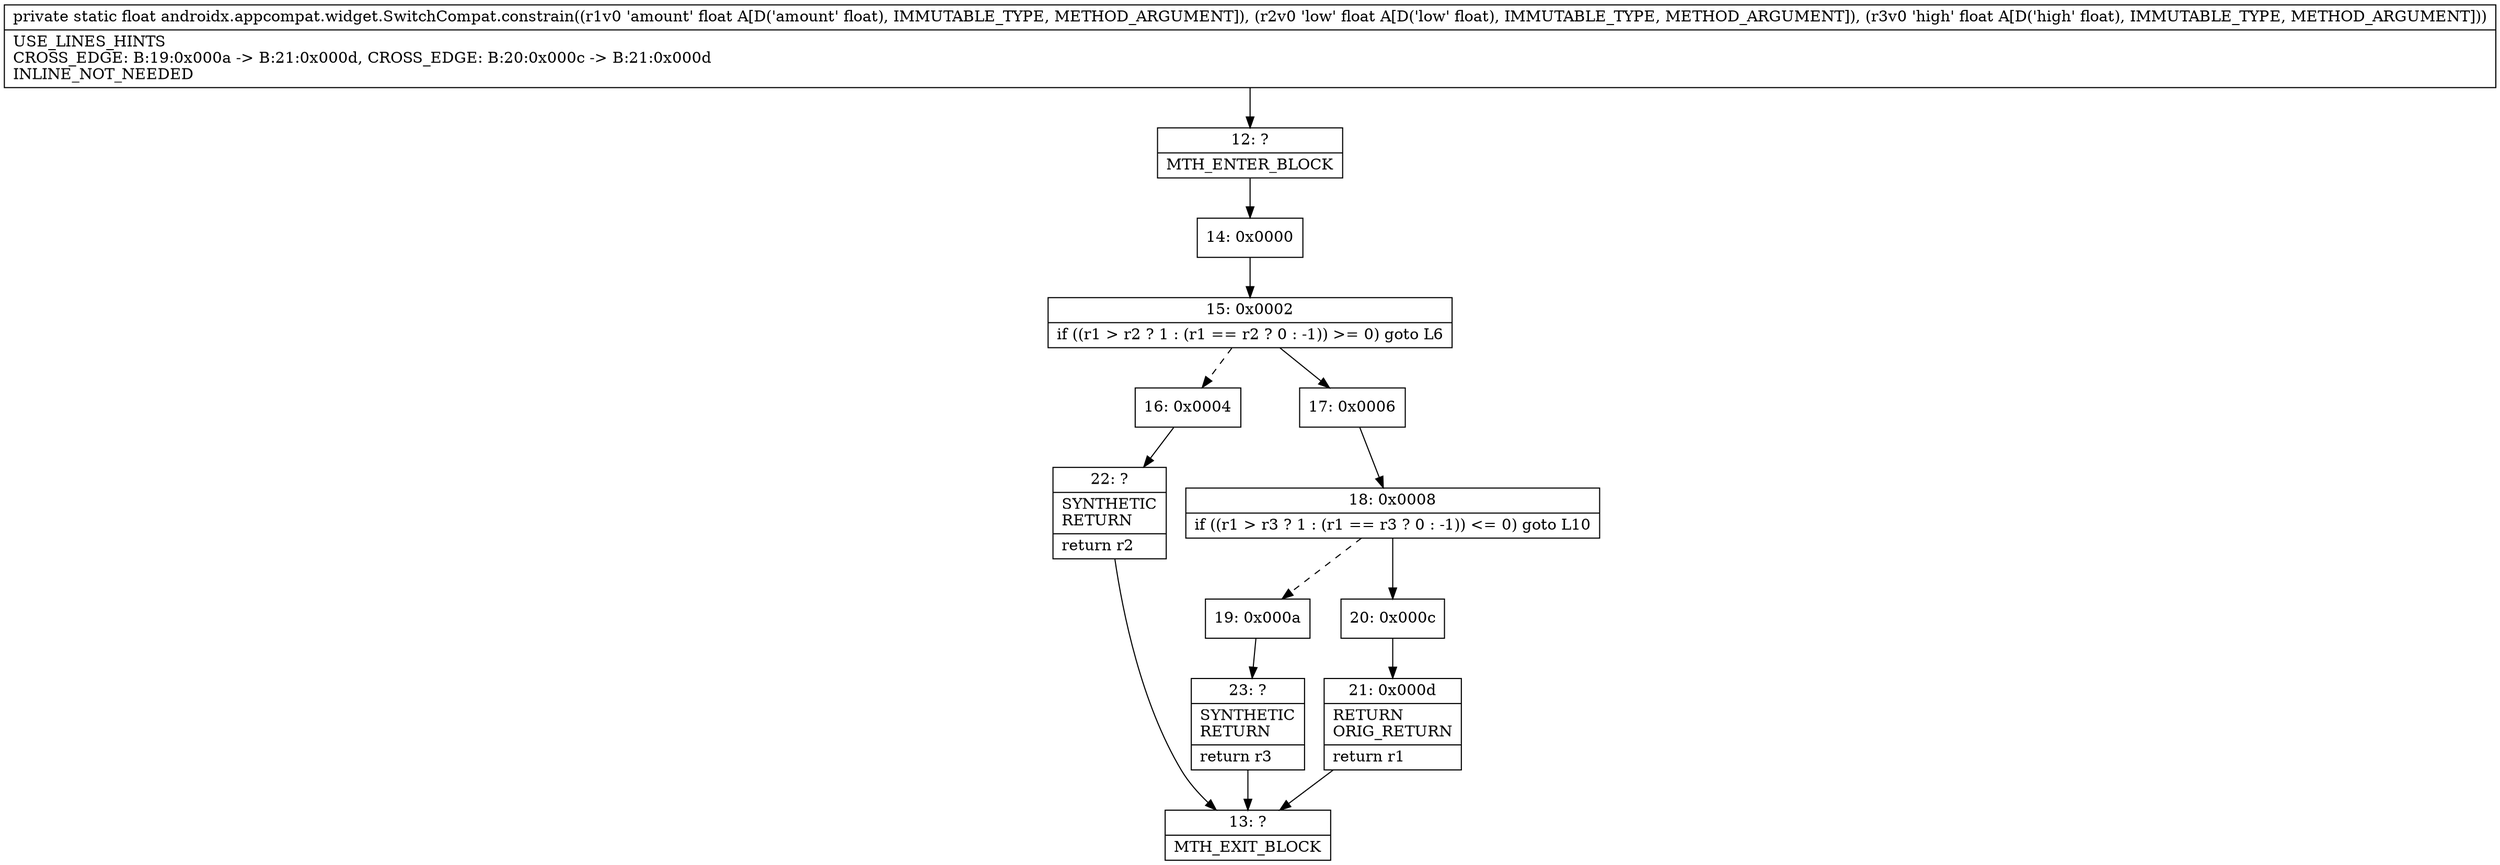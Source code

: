 digraph "CFG forandroidx.appcompat.widget.SwitchCompat.constrain(FFF)F" {
Node_12 [shape=record,label="{12\:\ ?|MTH_ENTER_BLOCK\l}"];
Node_14 [shape=record,label="{14\:\ 0x0000}"];
Node_15 [shape=record,label="{15\:\ 0x0002|if ((r1 \> r2 ? 1 : (r1 == r2 ? 0 : \-1)) \>= 0) goto L6\l}"];
Node_16 [shape=record,label="{16\:\ 0x0004}"];
Node_22 [shape=record,label="{22\:\ ?|SYNTHETIC\lRETURN\l|return r2\l}"];
Node_13 [shape=record,label="{13\:\ ?|MTH_EXIT_BLOCK\l}"];
Node_17 [shape=record,label="{17\:\ 0x0006}"];
Node_18 [shape=record,label="{18\:\ 0x0008|if ((r1 \> r3 ? 1 : (r1 == r3 ? 0 : \-1)) \<= 0) goto L10\l}"];
Node_19 [shape=record,label="{19\:\ 0x000a}"];
Node_23 [shape=record,label="{23\:\ ?|SYNTHETIC\lRETURN\l|return r3\l}"];
Node_20 [shape=record,label="{20\:\ 0x000c}"];
Node_21 [shape=record,label="{21\:\ 0x000d|RETURN\lORIG_RETURN\l|return r1\l}"];
MethodNode[shape=record,label="{private static float androidx.appcompat.widget.SwitchCompat.constrain((r1v0 'amount' float A[D('amount' float), IMMUTABLE_TYPE, METHOD_ARGUMENT]), (r2v0 'low' float A[D('low' float), IMMUTABLE_TYPE, METHOD_ARGUMENT]), (r3v0 'high' float A[D('high' float), IMMUTABLE_TYPE, METHOD_ARGUMENT]))  | USE_LINES_HINTS\lCROSS_EDGE: B:19:0x000a \-\> B:21:0x000d, CROSS_EDGE: B:20:0x000c \-\> B:21:0x000d\lINLINE_NOT_NEEDED\l}"];
MethodNode -> Node_12;Node_12 -> Node_14;
Node_14 -> Node_15;
Node_15 -> Node_16[style=dashed];
Node_15 -> Node_17;
Node_16 -> Node_22;
Node_22 -> Node_13;
Node_17 -> Node_18;
Node_18 -> Node_19[style=dashed];
Node_18 -> Node_20;
Node_19 -> Node_23;
Node_23 -> Node_13;
Node_20 -> Node_21;
Node_21 -> Node_13;
}

